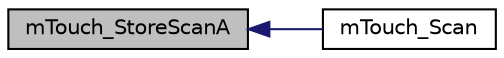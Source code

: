 digraph "mTouch_StoreScanA"
{
  edge [fontname="Helvetica",fontsize="10",labelfontname="Helvetica",labelfontsize="10"];
  node [fontname="Helvetica",fontsize="10",shape=record];
  rankdir="LR";
  Node1 [label="mTouch_StoreScanA",height=0.2,width=0.4,color="black", fillcolor="grey75", style="filled", fontcolor="black"];
  Node1 -> Node2 [dir="back",color="midnightblue",fontsize="10",style="solid"];
  Node2 [label="mTouch_Scan",height=0.2,width=0.4,color="black", fillcolor="white", style="filled",URL="$group___acquisition.html#gaeeee5d5e14eaff7df78e9ad5d7ac9769",tooltip="Implements the framework&#39;s active-mode acquisition routine. Sometimes implemented as an ISR..."];
}
